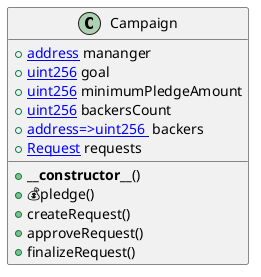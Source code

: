 @startuml Campaign
' -- generated by: https://marketplace.visualstudio.com/items?itemName=tintinweb.solidity-visual-auditor
'
' -- for auto-render install: https://marketplace.visualstudio.com/items?itemName=jebbs.plantuml
' -- options --



' -- classes --


class Campaign {
    ' -- inheritance --

    ' -- usingFor --

    ' -- vars --
	+[[address]] mananger
	+[[uint256]] goal
	+[[uint256]] minimumPledgeAmount
	+[[uint256]] backersCount
	+[[mapping address=>uint256 ]] backers
	+[[Request]] requests

    ' -- methods --
	+**__constructor__**()
	+💰pledge()
	+createRequest()
	+approveRequest()
	+finalizeRequest()

}
' -- inheritance / usingFor --

@enduml